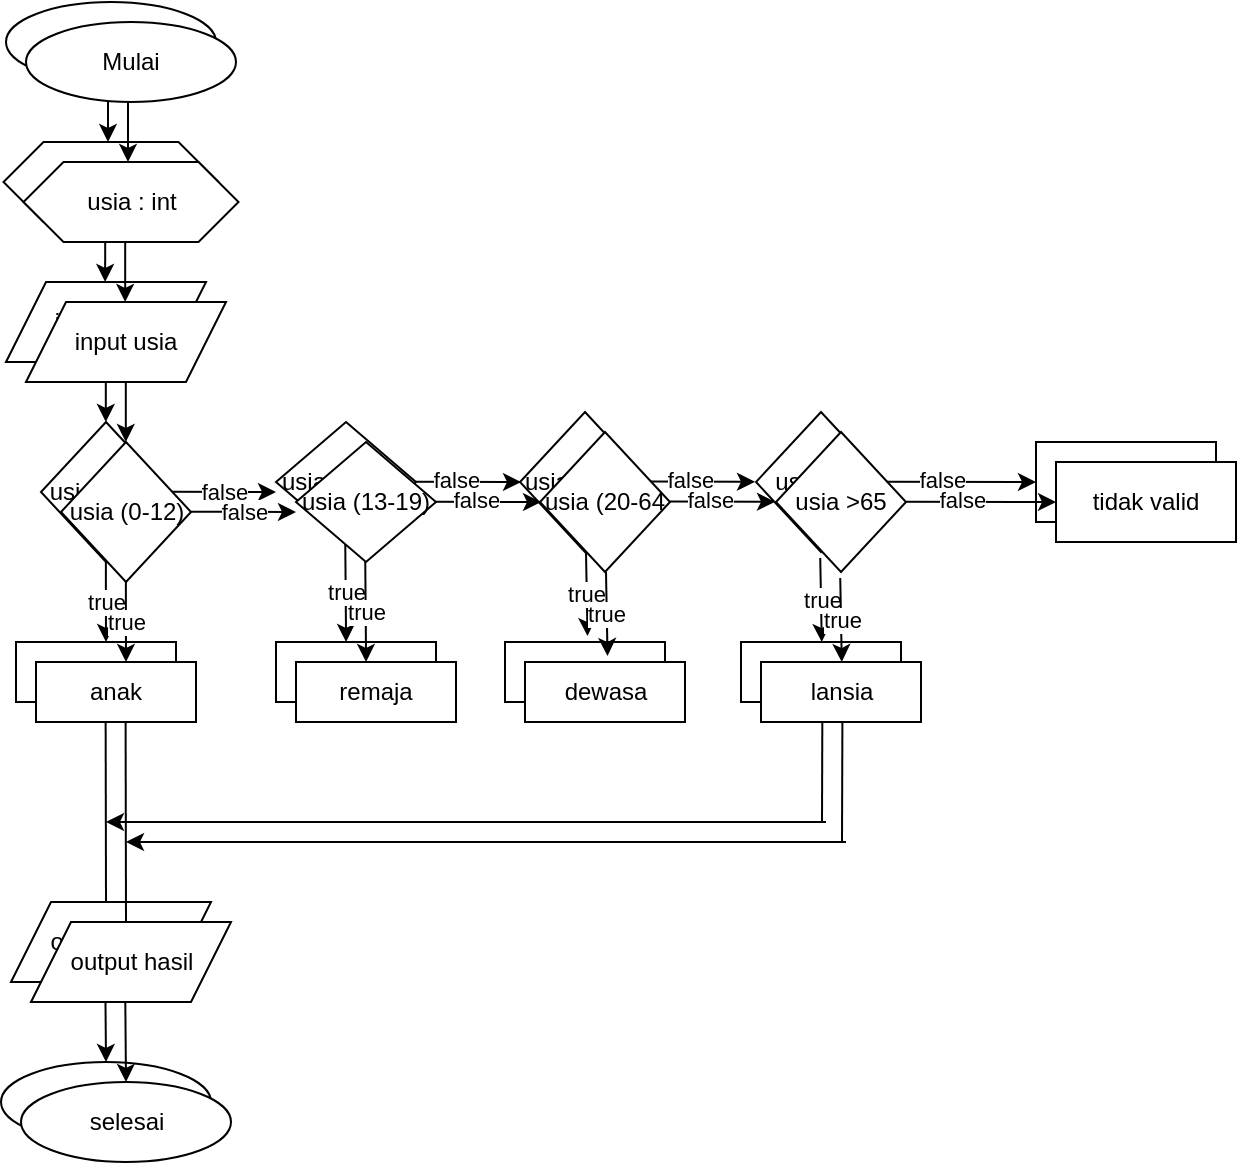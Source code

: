 <mxfile version="24.7.16" pages="2">
  <diagram name="Page-1" id="hWi4kzAwpnPmGMYckLlB">
    <mxGraphModel dx="1956" dy="1040" grid="1" gridSize="10" guides="1" tooltips="1" connect="1" arrows="1" fold="1" page="1" pageScale="1" pageWidth="850" pageHeight="1100" math="0" shadow="0">
      <root>
        <mxCell id="0" />
        <mxCell id="1" parent="0" />
        <mxCell id="FSPJa_IPfdp1LUm7yT-P-1" value="Mulai" style="ellipse;whiteSpace=wrap;html=1;" parent="1" vertex="1">
          <mxGeometry x="135" y="70" width="105" height="40" as="geometry" />
        </mxCell>
        <mxCell id="FSPJa_IPfdp1LUm7yT-P-2" value="" style="endArrow=classic;html=1;rounded=0;exitX=0.54;exitY=0.96;exitDx=0;exitDy=0;exitPerimeter=0;" parent="1" edge="1">
          <mxGeometry width="50" height="50" relative="1" as="geometry">
            <mxPoint x="186.01" y="110" as="sourcePoint" />
            <mxPoint x="186" y="140" as="targetPoint" />
          </mxGeometry>
        </mxCell>
        <mxCell id="FSPJa_IPfdp1LUm7yT-P-3" value="usia : int" style="shape=hexagon;perimeter=hexagonPerimeter2;whiteSpace=wrap;html=1;fixedSize=1;" parent="1" vertex="1">
          <mxGeometry x="133.75" y="140" width="107.5" height="40" as="geometry" />
        </mxCell>
        <mxCell id="FSPJa_IPfdp1LUm7yT-P-5" value="input usia" style="shape=parallelogram;perimeter=parallelogramPerimeter;whiteSpace=wrap;html=1;fixedSize=1;" parent="1" vertex="1">
          <mxGeometry x="135" y="210" width="100" height="40" as="geometry" />
        </mxCell>
        <mxCell id="FSPJa_IPfdp1LUm7yT-P-8" value="" style="endArrow=classic;html=1;rounded=0;exitX=0.54;exitY=0.96;exitDx=0;exitDy=0;exitPerimeter=0;" parent="1" edge="1">
          <mxGeometry width="50" height="50" relative="1" as="geometry">
            <mxPoint x="184.59" y="180" as="sourcePoint" />
            <mxPoint x="184.58" y="210" as="targetPoint" />
          </mxGeometry>
        </mxCell>
        <mxCell id="FSPJa_IPfdp1LUm7yT-P-13" value="" style="endArrow=classic;html=1;rounded=0;exitX=0.54;exitY=0.96;exitDx=0;exitDy=0;exitPerimeter=0;" parent="1" edge="1">
          <mxGeometry width="50" height="50" relative="1" as="geometry">
            <mxPoint x="184.91" y="250" as="sourcePoint" />
            <mxPoint x="184.9" y="280" as="targetPoint" />
          </mxGeometry>
        </mxCell>
        <mxCell id="FSPJa_IPfdp1LUm7yT-P-14" value="usia (0-12)" style="rhombus;whiteSpace=wrap;html=1;" parent="1" vertex="1">
          <mxGeometry x="152.5" y="280" width="65" height="70" as="geometry" />
        </mxCell>
        <mxCell id="FSPJa_IPfdp1LUm7yT-P-15" value="usia (13-19)" style="rhombus;whiteSpace=wrap;html=1;" parent="1" vertex="1">
          <mxGeometry x="270" y="280" width="70" height="60" as="geometry" />
        </mxCell>
        <mxCell id="FSPJa_IPfdp1LUm7yT-P-17" value="false" style="endArrow=classic;html=1;rounded=0;exitX=0.54;exitY=0.96;exitDx=0;exitDy=0;exitPerimeter=0;" parent="1" edge="1">
          <mxGeometry width="50" height="50" relative="1" as="geometry">
            <mxPoint x="217.5" y="314.83" as="sourcePoint" />
            <mxPoint x="270" y="315" as="targetPoint" />
          </mxGeometry>
        </mxCell>
        <mxCell id="FSPJa_IPfdp1LUm7yT-P-18" value="usia (20-64" style="rhombus;whiteSpace=wrap;html=1;" parent="1" vertex="1">
          <mxGeometry x="392" y="275" width="65" height="70" as="geometry" />
        </mxCell>
        <mxCell id="FSPJa_IPfdp1LUm7yT-P-21" value="" style="endArrow=classic;html=1;rounded=0;exitX=0.54;exitY=0.96;exitDx=0;exitDy=0;exitPerimeter=0;" parent="1" edge="1">
          <mxGeometry x="1" y="-61" width="50" height="50" relative="1" as="geometry">
            <mxPoint x="340" y="309.87" as="sourcePoint" />
            <mxPoint x="392.5" y="310.04" as="targetPoint" />
            <mxPoint x="50" y="-26" as="offset" />
          </mxGeometry>
        </mxCell>
        <mxCell id="FSPJa_IPfdp1LUm7yT-P-22" value="false" style="edgeLabel;html=1;align=center;verticalAlign=middle;resizable=0;points=[];" parent="FSPJa_IPfdp1LUm7yT-P-21" vertex="1" connectable="0">
          <mxGeometry x="-0.252" y="1" relative="1" as="geometry">
            <mxPoint as="offset" />
          </mxGeometry>
        </mxCell>
        <mxCell id="FSPJa_IPfdp1LUm7yT-P-23" value="" style="endArrow=classic;html=1;rounded=0;exitX=0.54;exitY=0.96;exitDx=0;exitDy=0;exitPerimeter=0;" parent="1" edge="1">
          <mxGeometry x="1" y="-61" width="50" height="50" relative="1" as="geometry">
            <mxPoint x="457" y="309.73" as="sourcePoint" />
            <mxPoint x="509.5" y="309.9" as="targetPoint" />
            <mxPoint x="50" y="-26" as="offset" />
          </mxGeometry>
        </mxCell>
        <mxCell id="FSPJa_IPfdp1LUm7yT-P-24" value="false" style="edgeLabel;html=1;align=center;verticalAlign=middle;resizable=0;points=[];" parent="FSPJa_IPfdp1LUm7yT-P-23" vertex="1" connectable="0">
          <mxGeometry x="-0.252" y="1" relative="1" as="geometry">
            <mxPoint as="offset" />
          </mxGeometry>
        </mxCell>
        <mxCell id="FSPJa_IPfdp1LUm7yT-P-25" value="usia &amp;gt;65" style="rhombus;whiteSpace=wrap;html=1;" parent="1" vertex="1">
          <mxGeometry x="510" y="275" width="65" height="70" as="geometry" />
        </mxCell>
        <mxCell id="FSPJa_IPfdp1LUm7yT-P-26" value="" style="endArrow=classic;html=1;rounded=0;exitX=0.54;exitY=0.96;exitDx=0;exitDy=0;exitPerimeter=0;" parent="1" edge="1">
          <mxGeometry x="1" y="-61" width="50" height="50" relative="1" as="geometry">
            <mxPoint x="575" y="309.83" as="sourcePoint" />
            <mxPoint x="650" y="310" as="targetPoint" />
            <mxPoint x="50" y="-26" as="offset" />
          </mxGeometry>
        </mxCell>
        <mxCell id="FSPJa_IPfdp1LUm7yT-P-27" value="false" style="edgeLabel;html=1;align=center;verticalAlign=middle;resizable=0;points=[];" parent="FSPJa_IPfdp1LUm7yT-P-26" vertex="1" connectable="0">
          <mxGeometry x="-0.252" y="1" relative="1" as="geometry">
            <mxPoint as="offset" />
          </mxGeometry>
        </mxCell>
        <mxCell id="FSPJa_IPfdp1LUm7yT-P-28" value="tidak valid" style="rounded=0;whiteSpace=wrap;html=1;" parent="1" vertex="1">
          <mxGeometry x="650" y="290" width="90" height="40" as="geometry" />
        </mxCell>
        <mxCell id="FSPJa_IPfdp1LUm7yT-P-29" value="true" style="endArrow=classic;html=1;rounded=0;exitX=0.54;exitY=0.96;exitDx=0;exitDy=0;exitPerimeter=0;" parent="1" edge="1">
          <mxGeometry width="50" height="50" relative="1" as="geometry">
            <mxPoint x="184.93" y="350" as="sourcePoint" />
            <mxPoint x="185" y="390" as="targetPoint" />
          </mxGeometry>
        </mxCell>
        <mxCell id="FSPJa_IPfdp1LUm7yT-P-30" value="anak" style="rounded=0;whiteSpace=wrap;html=1;" parent="1" vertex="1">
          <mxGeometry x="140" y="390" width="80" height="30" as="geometry" />
        </mxCell>
        <mxCell id="FSPJa_IPfdp1LUm7yT-P-32" value="true" style="endArrow=classic;html=1;rounded=0;exitX=0.54;exitY=0.96;exitDx=0;exitDy=0;exitPerimeter=0;entryX=0.438;entryY=0;entryDx=0;entryDy=0;entryPerimeter=0;" parent="1" target="FSPJa_IPfdp1LUm7yT-P-33" edge="1">
          <mxGeometry width="50" height="50" relative="1" as="geometry">
            <mxPoint x="304.63" y="340" as="sourcePoint" />
            <mxPoint x="305" y="380" as="targetPoint" />
          </mxGeometry>
        </mxCell>
        <mxCell id="FSPJa_IPfdp1LUm7yT-P-33" value="remaja" style="rounded=0;whiteSpace=wrap;html=1;" parent="1" vertex="1">
          <mxGeometry x="270" y="390" width="80" height="30" as="geometry" />
        </mxCell>
        <mxCell id="FSPJa_IPfdp1LUm7yT-P-35" value="dewasa" style="rounded=0;whiteSpace=wrap;html=1;" parent="1" vertex="1">
          <mxGeometry x="384.5" y="390" width="80" height="30" as="geometry" />
        </mxCell>
        <mxCell id="FSPJa_IPfdp1LUm7yT-P-36" value="lansia" style="rounded=0;whiteSpace=wrap;html=1;" parent="1" vertex="1">
          <mxGeometry x="502.5" y="390" width="80" height="30" as="geometry" />
        </mxCell>
        <mxCell id="FSPJa_IPfdp1LUm7yT-P-38" value="true" style="endArrow=classic;html=1;rounded=0;exitX=0.54;exitY=0.96;exitDx=0;exitDy=0;exitPerimeter=0;entryX=0.594;entryY=-0.1;entryDx=0;entryDy=0;entryPerimeter=0;" parent="1" edge="1">
          <mxGeometry width="50" height="50" relative="1" as="geometry">
            <mxPoint x="542.12" y="348" as="sourcePoint" />
            <mxPoint x="542.89" y="390" as="targetPoint" />
          </mxGeometry>
        </mxCell>
        <mxCell id="FSPJa_IPfdp1LUm7yT-P-39" value="true" style="endArrow=classic;html=1;rounded=0;exitX=0.54;exitY=0.96;exitDx=0;exitDy=0;exitPerimeter=0;entryX=0.594;entryY=-0.1;entryDx=0;entryDy=0;entryPerimeter=0;" parent="1" edge="1">
          <mxGeometry width="50" height="50" relative="1" as="geometry">
            <mxPoint x="425" y="345" as="sourcePoint" />
            <mxPoint x="425.77" y="387" as="targetPoint" />
          </mxGeometry>
        </mxCell>
        <mxCell id="FSPJa_IPfdp1LUm7yT-P-40" value="" style="endArrow=none;html=1;rounded=0;" parent="1" edge="1">
          <mxGeometry width="50" height="50" relative="1" as="geometry">
            <mxPoint x="543" y="480" as="sourcePoint" />
            <mxPoint x="543.2" y="420" as="targetPoint" />
          </mxGeometry>
        </mxCell>
        <mxCell id="FSPJa_IPfdp1LUm7yT-P-41" value="" style="endArrow=classic;html=1;rounded=0;" parent="1" edge="1">
          <mxGeometry width="50" height="50" relative="1" as="geometry">
            <mxPoint x="545" y="480" as="sourcePoint" />
            <mxPoint x="185" y="480" as="targetPoint" />
          </mxGeometry>
        </mxCell>
        <mxCell id="FSPJa_IPfdp1LUm7yT-P-43" value="" style="endArrow=none;html=1;rounded=0;" parent="1" edge="1">
          <mxGeometry width="50" height="50" relative="1" as="geometry">
            <mxPoint x="185" y="520" as="sourcePoint" />
            <mxPoint x="184.8" y="420" as="targetPoint" />
          </mxGeometry>
        </mxCell>
        <mxCell id="FSPJa_IPfdp1LUm7yT-P-45" value="output hasil" style="shape=parallelogram;perimeter=parallelogramPerimeter;whiteSpace=wrap;html=1;fixedSize=1;" parent="1" vertex="1">
          <mxGeometry x="137.5" y="520" width="100" height="40" as="geometry" />
        </mxCell>
        <mxCell id="FSPJa_IPfdp1LUm7yT-P-47" value="" style="endArrow=classic;html=1;rounded=0;exitX=0.54;exitY=0.96;exitDx=0;exitDy=0;exitPerimeter=0;" parent="1" edge="1">
          <mxGeometry width="50" height="50" relative="1" as="geometry">
            <mxPoint x="184.66" y="560" as="sourcePoint" />
            <mxPoint x="185" y="600" as="targetPoint" />
          </mxGeometry>
        </mxCell>
        <mxCell id="FSPJa_IPfdp1LUm7yT-P-48" value="selesai" style="ellipse;whiteSpace=wrap;html=1;" parent="1" vertex="1">
          <mxGeometry x="132.5" y="600" width="105" height="40" as="geometry" />
        </mxCell>
        <mxCell id="CWsd8JV_80r2TgQhBqyV-1" value="Mulai" style="ellipse;whiteSpace=wrap;html=1;" vertex="1" parent="1">
          <mxGeometry x="145" y="80" width="105" height="40" as="geometry" />
        </mxCell>
        <mxCell id="CWsd8JV_80r2TgQhBqyV-2" value="" style="endArrow=classic;html=1;rounded=0;exitX=0.54;exitY=0.96;exitDx=0;exitDy=0;exitPerimeter=0;" edge="1" parent="1">
          <mxGeometry width="50" height="50" relative="1" as="geometry">
            <mxPoint x="196.01" y="120" as="sourcePoint" />
            <mxPoint x="196" y="150" as="targetPoint" />
          </mxGeometry>
        </mxCell>
        <mxCell id="CWsd8JV_80r2TgQhBqyV-3" value="usia : int" style="shape=hexagon;perimeter=hexagonPerimeter2;whiteSpace=wrap;html=1;fixedSize=1;" vertex="1" parent="1">
          <mxGeometry x="143.75" y="150" width="107.5" height="40" as="geometry" />
        </mxCell>
        <mxCell id="CWsd8JV_80r2TgQhBqyV-4" value="input usia" style="shape=parallelogram;perimeter=parallelogramPerimeter;whiteSpace=wrap;html=1;fixedSize=1;" vertex="1" parent="1">
          <mxGeometry x="145" y="220" width="100" height="40" as="geometry" />
        </mxCell>
        <mxCell id="CWsd8JV_80r2TgQhBqyV-5" value="" style="endArrow=classic;html=1;rounded=0;exitX=0.54;exitY=0.96;exitDx=0;exitDy=0;exitPerimeter=0;" edge="1" parent="1">
          <mxGeometry width="50" height="50" relative="1" as="geometry">
            <mxPoint x="194.59" y="190" as="sourcePoint" />
            <mxPoint x="194.58" y="220" as="targetPoint" />
          </mxGeometry>
        </mxCell>
        <mxCell id="CWsd8JV_80r2TgQhBqyV-6" value="" style="endArrow=classic;html=1;rounded=0;exitX=0.54;exitY=0.96;exitDx=0;exitDy=0;exitPerimeter=0;" edge="1" parent="1">
          <mxGeometry width="50" height="50" relative="1" as="geometry">
            <mxPoint x="194.91" y="260" as="sourcePoint" />
            <mxPoint x="194.9" y="290" as="targetPoint" />
          </mxGeometry>
        </mxCell>
        <mxCell id="CWsd8JV_80r2TgQhBqyV-7" value="usia (0-12)" style="rhombus;whiteSpace=wrap;html=1;" vertex="1" parent="1">
          <mxGeometry x="162.5" y="290" width="65" height="70" as="geometry" />
        </mxCell>
        <mxCell id="CWsd8JV_80r2TgQhBqyV-8" value="usia (13-19)" style="rhombus;whiteSpace=wrap;html=1;" vertex="1" parent="1">
          <mxGeometry x="280" y="290" width="70" height="60" as="geometry" />
        </mxCell>
        <mxCell id="CWsd8JV_80r2TgQhBqyV-9" value="false" style="endArrow=classic;html=1;rounded=0;exitX=0.54;exitY=0.96;exitDx=0;exitDy=0;exitPerimeter=0;" edge="1" parent="1">
          <mxGeometry width="50" height="50" relative="1" as="geometry">
            <mxPoint x="227.5" y="324.83" as="sourcePoint" />
            <mxPoint x="280" y="325" as="targetPoint" />
          </mxGeometry>
        </mxCell>
        <mxCell id="CWsd8JV_80r2TgQhBqyV-10" value="usia (20-64" style="rhombus;whiteSpace=wrap;html=1;" vertex="1" parent="1">
          <mxGeometry x="402" y="285" width="65" height="70" as="geometry" />
        </mxCell>
        <mxCell id="CWsd8JV_80r2TgQhBqyV-11" value="" style="endArrow=classic;html=1;rounded=0;exitX=0.54;exitY=0.96;exitDx=0;exitDy=0;exitPerimeter=0;" edge="1" parent="1">
          <mxGeometry x="1" y="-61" width="50" height="50" relative="1" as="geometry">
            <mxPoint x="350" y="319.87" as="sourcePoint" />
            <mxPoint x="402.5" y="320.04" as="targetPoint" />
            <mxPoint x="50" y="-26" as="offset" />
          </mxGeometry>
        </mxCell>
        <mxCell id="CWsd8JV_80r2TgQhBqyV-12" value="false" style="edgeLabel;html=1;align=center;verticalAlign=middle;resizable=0;points=[];" vertex="1" connectable="0" parent="CWsd8JV_80r2TgQhBqyV-11">
          <mxGeometry x="-0.252" y="1" relative="1" as="geometry">
            <mxPoint as="offset" />
          </mxGeometry>
        </mxCell>
        <mxCell id="CWsd8JV_80r2TgQhBqyV-13" value="" style="endArrow=classic;html=1;rounded=0;exitX=0.54;exitY=0.96;exitDx=0;exitDy=0;exitPerimeter=0;" edge="1" parent="1">
          <mxGeometry x="1" y="-61" width="50" height="50" relative="1" as="geometry">
            <mxPoint x="467" y="319.73" as="sourcePoint" />
            <mxPoint x="519.5" y="319.9" as="targetPoint" />
            <mxPoint x="50" y="-26" as="offset" />
          </mxGeometry>
        </mxCell>
        <mxCell id="CWsd8JV_80r2TgQhBqyV-14" value="false" style="edgeLabel;html=1;align=center;verticalAlign=middle;resizable=0;points=[];" vertex="1" connectable="0" parent="CWsd8JV_80r2TgQhBqyV-13">
          <mxGeometry x="-0.252" y="1" relative="1" as="geometry">
            <mxPoint as="offset" />
          </mxGeometry>
        </mxCell>
        <mxCell id="CWsd8JV_80r2TgQhBqyV-15" value="usia &amp;gt;65" style="rhombus;whiteSpace=wrap;html=1;" vertex="1" parent="1">
          <mxGeometry x="520" y="285" width="65" height="70" as="geometry" />
        </mxCell>
        <mxCell id="CWsd8JV_80r2TgQhBqyV-16" value="" style="endArrow=classic;html=1;rounded=0;exitX=0.54;exitY=0.96;exitDx=0;exitDy=0;exitPerimeter=0;" edge="1" parent="1">
          <mxGeometry x="1" y="-61" width="50" height="50" relative="1" as="geometry">
            <mxPoint x="585" y="319.83" as="sourcePoint" />
            <mxPoint x="660" y="320" as="targetPoint" />
            <mxPoint x="50" y="-26" as="offset" />
          </mxGeometry>
        </mxCell>
        <mxCell id="CWsd8JV_80r2TgQhBqyV-17" value="false" style="edgeLabel;html=1;align=center;verticalAlign=middle;resizable=0;points=[];" vertex="1" connectable="0" parent="CWsd8JV_80r2TgQhBqyV-16">
          <mxGeometry x="-0.252" y="1" relative="1" as="geometry">
            <mxPoint as="offset" />
          </mxGeometry>
        </mxCell>
        <mxCell id="CWsd8JV_80r2TgQhBqyV-18" value="tidak valid" style="rounded=0;whiteSpace=wrap;html=1;" vertex="1" parent="1">
          <mxGeometry x="660" y="300" width="90" height="40" as="geometry" />
        </mxCell>
        <mxCell id="CWsd8JV_80r2TgQhBqyV-19" value="true" style="endArrow=classic;html=1;rounded=0;exitX=0.54;exitY=0.96;exitDx=0;exitDy=0;exitPerimeter=0;" edge="1" parent="1">
          <mxGeometry width="50" height="50" relative="1" as="geometry">
            <mxPoint x="194.93" y="360" as="sourcePoint" />
            <mxPoint x="195" y="400" as="targetPoint" />
          </mxGeometry>
        </mxCell>
        <mxCell id="CWsd8JV_80r2TgQhBqyV-20" value="anak" style="rounded=0;whiteSpace=wrap;html=1;" vertex="1" parent="1">
          <mxGeometry x="150" y="400" width="80" height="30" as="geometry" />
        </mxCell>
        <mxCell id="CWsd8JV_80r2TgQhBqyV-21" value="true" style="endArrow=classic;html=1;rounded=0;exitX=0.54;exitY=0.96;exitDx=0;exitDy=0;exitPerimeter=0;entryX=0.438;entryY=0;entryDx=0;entryDy=0;entryPerimeter=0;" edge="1" target="CWsd8JV_80r2TgQhBqyV-22" parent="1">
          <mxGeometry width="50" height="50" relative="1" as="geometry">
            <mxPoint x="314.63" y="350" as="sourcePoint" />
            <mxPoint x="315" y="390" as="targetPoint" />
          </mxGeometry>
        </mxCell>
        <mxCell id="CWsd8JV_80r2TgQhBqyV-22" value="remaja" style="rounded=0;whiteSpace=wrap;html=1;" vertex="1" parent="1">
          <mxGeometry x="280" y="400" width="80" height="30" as="geometry" />
        </mxCell>
        <mxCell id="CWsd8JV_80r2TgQhBqyV-23" value="dewasa" style="rounded=0;whiteSpace=wrap;html=1;" vertex="1" parent="1">
          <mxGeometry x="394.5" y="400" width="80" height="30" as="geometry" />
        </mxCell>
        <mxCell id="CWsd8JV_80r2TgQhBqyV-24" value="lansia" style="rounded=0;whiteSpace=wrap;html=1;" vertex="1" parent="1">
          <mxGeometry x="512.5" y="400" width="80" height="30" as="geometry" />
        </mxCell>
        <mxCell id="CWsd8JV_80r2TgQhBqyV-25" value="true" style="endArrow=classic;html=1;rounded=0;exitX=0.54;exitY=0.96;exitDx=0;exitDy=0;exitPerimeter=0;entryX=0.594;entryY=-0.1;entryDx=0;entryDy=0;entryPerimeter=0;" edge="1" parent="1">
          <mxGeometry width="50" height="50" relative="1" as="geometry">
            <mxPoint x="552.12" y="358" as="sourcePoint" />
            <mxPoint x="552.89" y="400" as="targetPoint" />
          </mxGeometry>
        </mxCell>
        <mxCell id="CWsd8JV_80r2TgQhBqyV-26" value="true" style="endArrow=classic;html=1;rounded=0;exitX=0.54;exitY=0.96;exitDx=0;exitDy=0;exitPerimeter=0;entryX=0.594;entryY=-0.1;entryDx=0;entryDy=0;entryPerimeter=0;" edge="1" parent="1">
          <mxGeometry width="50" height="50" relative="1" as="geometry">
            <mxPoint x="435" y="355" as="sourcePoint" />
            <mxPoint x="435.77" y="397" as="targetPoint" />
          </mxGeometry>
        </mxCell>
        <mxCell id="CWsd8JV_80r2TgQhBqyV-27" value="" style="endArrow=none;html=1;rounded=0;" edge="1" parent="1">
          <mxGeometry width="50" height="50" relative="1" as="geometry">
            <mxPoint x="553" y="490" as="sourcePoint" />
            <mxPoint x="553.2" y="430" as="targetPoint" />
          </mxGeometry>
        </mxCell>
        <mxCell id="CWsd8JV_80r2TgQhBqyV-28" value="" style="endArrow=classic;html=1;rounded=0;" edge="1" parent="1">
          <mxGeometry width="50" height="50" relative="1" as="geometry">
            <mxPoint x="555" y="490" as="sourcePoint" />
            <mxPoint x="195" y="490" as="targetPoint" />
          </mxGeometry>
        </mxCell>
        <mxCell id="CWsd8JV_80r2TgQhBqyV-29" value="" style="endArrow=none;html=1;rounded=0;" edge="1" parent="1">
          <mxGeometry width="50" height="50" relative="1" as="geometry">
            <mxPoint x="195" y="530" as="sourcePoint" />
            <mxPoint x="194.8" y="430" as="targetPoint" />
          </mxGeometry>
        </mxCell>
        <mxCell id="CWsd8JV_80r2TgQhBqyV-30" value="output hasil" style="shape=parallelogram;perimeter=parallelogramPerimeter;whiteSpace=wrap;html=1;fixedSize=1;" vertex="1" parent="1">
          <mxGeometry x="147.5" y="530" width="100" height="40" as="geometry" />
        </mxCell>
        <mxCell id="CWsd8JV_80r2TgQhBqyV-31" value="" style="endArrow=classic;html=1;rounded=0;exitX=0.54;exitY=0.96;exitDx=0;exitDy=0;exitPerimeter=0;" edge="1" parent="1">
          <mxGeometry width="50" height="50" relative="1" as="geometry">
            <mxPoint x="194.66" y="570" as="sourcePoint" />
            <mxPoint x="195" y="610" as="targetPoint" />
          </mxGeometry>
        </mxCell>
        <mxCell id="CWsd8JV_80r2TgQhBqyV-32" value="selesai" style="ellipse;whiteSpace=wrap;html=1;" vertex="1" parent="1">
          <mxGeometry x="142.5" y="610" width="105" height="40" as="geometry" />
        </mxCell>
      </root>
    </mxGraphModel>
  </diagram>
  <diagram id="WYPXFknNb7NtwagdoUN0" name="Page-2">
    <mxGraphModel dx="1035" dy="551" grid="1" gridSize="10" guides="1" tooltips="1" connect="1" arrows="1" fold="1" page="1" pageScale="1" pageWidth="850" pageHeight="1100" math="0" shadow="0">
      <root>
        <mxCell id="0" />
        <mxCell id="1" parent="0" />
        <mxCell id="ZNpSC4lXCSmrDaD4aL3q-1" value="Mulai" style="ellipse;whiteSpace=wrap;html=1;" vertex="1" parent="1">
          <mxGeometry x="135" y="70" width="105" height="40" as="geometry" />
        </mxCell>
        <mxCell id="ZNpSC4lXCSmrDaD4aL3q-2" value="" style="endArrow=classic;html=1;rounded=0;exitX=0.54;exitY=0.96;exitDx=0;exitDy=0;exitPerimeter=0;" edge="1" parent="1">
          <mxGeometry width="50" height="50" relative="1" as="geometry">
            <mxPoint x="186.01" y="110" as="sourcePoint" />
            <mxPoint x="186" y="140" as="targetPoint" />
          </mxGeometry>
        </mxCell>
        <mxCell id="ZNpSC4lXCSmrDaD4aL3q-3" value="usia : int" style="shape=hexagon;perimeter=hexagonPerimeter2;whiteSpace=wrap;html=1;fixedSize=1;" vertex="1" parent="1">
          <mxGeometry x="133.75" y="140" width="107.5" height="40" as="geometry" />
        </mxCell>
        <mxCell id="ZNpSC4lXCSmrDaD4aL3q-4" value="input usia" style="shape=parallelogram;perimeter=parallelogramPerimeter;whiteSpace=wrap;html=1;fixedSize=1;" vertex="1" parent="1">
          <mxGeometry x="135" y="210" width="100" height="40" as="geometry" />
        </mxCell>
        <mxCell id="ZNpSC4lXCSmrDaD4aL3q-5" value="" style="endArrow=classic;html=1;rounded=0;exitX=0.54;exitY=0.96;exitDx=0;exitDy=0;exitPerimeter=0;" edge="1" parent="1">
          <mxGeometry width="50" height="50" relative="1" as="geometry">
            <mxPoint x="184.59" y="180" as="sourcePoint" />
            <mxPoint x="184.58" y="210" as="targetPoint" />
          </mxGeometry>
        </mxCell>
        <mxCell id="ZNpSC4lXCSmrDaD4aL3q-6" value="" style="endArrow=classic;html=1;rounded=0;exitX=0.54;exitY=0.96;exitDx=0;exitDy=0;exitPerimeter=0;" edge="1" parent="1">
          <mxGeometry width="50" height="50" relative="1" as="geometry">
            <mxPoint x="184.91" y="250" as="sourcePoint" />
            <mxPoint x="184.9" y="280" as="targetPoint" />
          </mxGeometry>
        </mxCell>
        <mxCell id="ZNpSC4lXCSmrDaD4aL3q-7" value="usia (0-12)" style="rhombus;whiteSpace=wrap;html=1;" vertex="1" parent="1">
          <mxGeometry x="152.5" y="280" width="65" height="70" as="geometry" />
        </mxCell>
        <mxCell id="ZNpSC4lXCSmrDaD4aL3q-8" value="usia (13-19)" style="rhombus;whiteSpace=wrap;html=1;" vertex="1" parent="1">
          <mxGeometry x="270" y="280" width="70" height="60" as="geometry" />
        </mxCell>
        <mxCell id="ZNpSC4lXCSmrDaD4aL3q-9" value="false" style="endArrow=classic;html=1;rounded=0;exitX=0.54;exitY=0.96;exitDx=0;exitDy=0;exitPerimeter=0;" edge="1" parent="1">
          <mxGeometry width="50" height="50" relative="1" as="geometry">
            <mxPoint x="217.5" y="314.83" as="sourcePoint" />
            <mxPoint x="270" y="315" as="targetPoint" />
          </mxGeometry>
        </mxCell>
        <mxCell id="ZNpSC4lXCSmrDaD4aL3q-10" value="usia (20-64" style="rhombus;whiteSpace=wrap;html=1;" vertex="1" parent="1">
          <mxGeometry x="392" y="275" width="65" height="70" as="geometry" />
        </mxCell>
        <mxCell id="ZNpSC4lXCSmrDaD4aL3q-11" value="" style="endArrow=classic;html=1;rounded=0;exitX=0.54;exitY=0.96;exitDx=0;exitDy=0;exitPerimeter=0;" edge="1" parent="1">
          <mxGeometry x="1" y="-61" width="50" height="50" relative="1" as="geometry">
            <mxPoint x="340" y="309.87" as="sourcePoint" />
            <mxPoint x="392.5" y="310.04" as="targetPoint" />
            <mxPoint x="50" y="-26" as="offset" />
          </mxGeometry>
        </mxCell>
        <mxCell id="ZNpSC4lXCSmrDaD4aL3q-12" value="false" style="edgeLabel;html=1;align=center;verticalAlign=middle;resizable=0;points=[];" vertex="1" connectable="0" parent="ZNpSC4lXCSmrDaD4aL3q-11">
          <mxGeometry x="-0.252" y="1" relative="1" as="geometry">
            <mxPoint as="offset" />
          </mxGeometry>
        </mxCell>
        <mxCell id="ZNpSC4lXCSmrDaD4aL3q-13" value="" style="endArrow=classic;html=1;rounded=0;exitX=0.54;exitY=0.96;exitDx=0;exitDy=0;exitPerimeter=0;" edge="1" parent="1">
          <mxGeometry x="1" y="-61" width="50" height="50" relative="1" as="geometry">
            <mxPoint x="457" y="309.73" as="sourcePoint" />
            <mxPoint x="509.5" y="309.9" as="targetPoint" />
            <mxPoint x="50" y="-26" as="offset" />
          </mxGeometry>
        </mxCell>
        <mxCell id="ZNpSC4lXCSmrDaD4aL3q-14" value="false" style="edgeLabel;html=1;align=center;verticalAlign=middle;resizable=0;points=[];" vertex="1" connectable="0" parent="ZNpSC4lXCSmrDaD4aL3q-13">
          <mxGeometry x="-0.252" y="1" relative="1" as="geometry">
            <mxPoint as="offset" />
          </mxGeometry>
        </mxCell>
        <mxCell id="ZNpSC4lXCSmrDaD4aL3q-15" value="usia &amp;gt;65" style="rhombus;whiteSpace=wrap;html=1;" vertex="1" parent="1">
          <mxGeometry x="510" y="275" width="65" height="70" as="geometry" />
        </mxCell>
        <mxCell id="ZNpSC4lXCSmrDaD4aL3q-16" value="" style="endArrow=classic;html=1;rounded=0;exitX=0.54;exitY=0.96;exitDx=0;exitDy=0;exitPerimeter=0;" edge="1" parent="1">
          <mxGeometry x="1" y="-61" width="50" height="50" relative="1" as="geometry">
            <mxPoint x="575" y="309.83" as="sourcePoint" />
            <mxPoint x="650" y="310" as="targetPoint" />
            <mxPoint x="50" y="-26" as="offset" />
          </mxGeometry>
        </mxCell>
        <mxCell id="ZNpSC4lXCSmrDaD4aL3q-17" value="false" style="edgeLabel;html=1;align=center;verticalAlign=middle;resizable=0;points=[];" vertex="1" connectable="0" parent="ZNpSC4lXCSmrDaD4aL3q-16">
          <mxGeometry x="-0.252" y="1" relative="1" as="geometry">
            <mxPoint as="offset" />
          </mxGeometry>
        </mxCell>
        <mxCell id="ZNpSC4lXCSmrDaD4aL3q-18" value="tidak valid" style="rounded=0;whiteSpace=wrap;html=1;" vertex="1" parent="1">
          <mxGeometry x="650" y="290" width="90" height="40" as="geometry" />
        </mxCell>
        <mxCell id="ZNpSC4lXCSmrDaD4aL3q-19" value="true" style="endArrow=classic;html=1;rounded=0;exitX=0.54;exitY=0.96;exitDx=0;exitDy=0;exitPerimeter=0;" edge="1" parent="1">
          <mxGeometry width="50" height="50" relative="1" as="geometry">
            <mxPoint x="184.93" y="350" as="sourcePoint" />
            <mxPoint x="185" y="390" as="targetPoint" />
          </mxGeometry>
        </mxCell>
        <mxCell id="ZNpSC4lXCSmrDaD4aL3q-20" value="anak" style="rounded=0;whiteSpace=wrap;html=1;" vertex="1" parent="1">
          <mxGeometry x="140" y="390" width="80" height="30" as="geometry" />
        </mxCell>
        <mxCell id="ZNpSC4lXCSmrDaD4aL3q-21" value="true" style="endArrow=classic;html=1;rounded=0;exitX=0.54;exitY=0.96;exitDx=0;exitDy=0;exitPerimeter=0;entryX=0.438;entryY=0;entryDx=0;entryDy=0;entryPerimeter=0;" edge="1" parent="1" target="ZNpSC4lXCSmrDaD4aL3q-22">
          <mxGeometry width="50" height="50" relative="1" as="geometry">
            <mxPoint x="304.63" y="340" as="sourcePoint" />
            <mxPoint x="305" y="380" as="targetPoint" />
          </mxGeometry>
        </mxCell>
        <mxCell id="ZNpSC4lXCSmrDaD4aL3q-22" value="remaja" style="rounded=0;whiteSpace=wrap;html=1;" vertex="1" parent="1">
          <mxGeometry x="270" y="390" width="80" height="30" as="geometry" />
        </mxCell>
        <mxCell id="ZNpSC4lXCSmrDaD4aL3q-23" value="dewasa" style="rounded=0;whiteSpace=wrap;html=1;" vertex="1" parent="1">
          <mxGeometry x="384.5" y="390" width="80" height="30" as="geometry" />
        </mxCell>
        <mxCell id="ZNpSC4lXCSmrDaD4aL3q-24" value="lansia" style="rounded=0;whiteSpace=wrap;html=1;" vertex="1" parent="1">
          <mxGeometry x="502.5" y="390" width="80" height="30" as="geometry" />
        </mxCell>
        <mxCell id="ZNpSC4lXCSmrDaD4aL3q-25" value="true" style="endArrow=classic;html=1;rounded=0;exitX=0.54;exitY=0.96;exitDx=0;exitDy=0;exitPerimeter=0;entryX=0.594;entryY=-0.1;entryDx=0;entryDy=0;entryPerimeter=0;" edge="1" parent="1">
          <mxGeometry width="50" height="50" relative="1" as="geometry">
            <mxPoint x="542.12" y="348" as="sourcePoint" />
            <mxPoint x="542.89" y="390" as="targetPoint" />
          </mxGeometry>
        </mxCell>
        <mxCell id="ZNpSC4lXCSmrDaD4aL3q-26" value="true" style="endArrow=classic;html=1;rounded=0;exitX=0.54;exitY=0.96;exitDx=0;exitDy=0;exitPerimeter=0;entryX=0.594;entryY=-0.1;entryDx=0;entryDy=0;entryPerimeter=0;" edge="1" parent="1">
          <mxGeometry width="50" height="50" relative="1" as="geometry">
            <mxPoint x="425" y="345" as="sourcePoint" />
            <mxPoint x="425.77" y="387" as="targetPoint" />
          </mxGeometry>
        </mxCell>
        <mxCell id="ZNpSC4lXCSmrDaD4aL3q-27" value="" style="endArrow=none;html=1;rounded=0;" edge="1" parent="1">
          <mxGeometry width="50" height="50" relative="1" as="geometry">
            <mxPoint x="543" y="480" as="sourcePoint" />
            <mxPoint x="543.2" y="420" as="targetPoint" />
          </mxGeometry>
        </mxCell>
        <mxCell id="ZNpSC4lXCSmrDaD4aL3q-28" value="" style="endArrow=classic;html=1;rounded=0;" edge="1" parent="1">
          <mxGeometry width="50" height="50" relative="1" as="geometry">
            <mxPoint x="545" y="480" as="sourcePoint" />
            <mxPoint x="185" y="480" as="targetPoint" />
          </mxGeometry>
        </mxCell>
        <mxCell id="ZNpSC4lXCSmrDaD4aL3q-29" value="" style="endArrow=none;html=1;rounded=0;" edge="1" parent="1">
          <mxGeometry width="50" height="50" relative="1" as="geometry">
            <mxPoint x="185" y="520" as="sourcePoint" />
            <mxPoint x="184.8" y="420" as="targetPoint" />
          </mxGeometry>
        </mxCell>
        <mxCell id="ZNpSC4lXCSmrDaD4aL3q-30" value="output hasil" style="shape=parallelogram;perimeter=parallelogramPerimeter;whiteSpace=wrap;html=1;fixedSize=1;" vertex="1" parent="1">
          <mxGeometry x="137.5" y="520" width="100" height="40" as="geometry" />
        </mxCell>
        <mxCell id="ZNpSC4lXCSmrDaD4aL3q-31" value="" style="endArrow=classic;html=1;rounded=0;exitX=0.54;exitY=0.96;exitDx=0;exitDy=0;exitPerimeter=0;" edge="1" parent="1">
          <mxGeometry width="50" height="50" relative="1" as="geometry">
            <mxPoint x="184.66" y="560" as="sourcePoint" />
            <mxPoint x="185" y="600" as="targetPoint" />
          </mxGeometry>
        </mxCell>
        <mxCell id="ZNpSC4lXCSmrDaD4aL3q-32" value="selesai" style="ellipse;whiteSpace=wrap;html=1;" vertex="1" parent="1">
          <mxGeometry x="132.5" y="600" width="105" height="40" as="geometry" />
        </mxCell>
      </root>
    </mxGraphModel>
  </diagram>
</mxfile>
